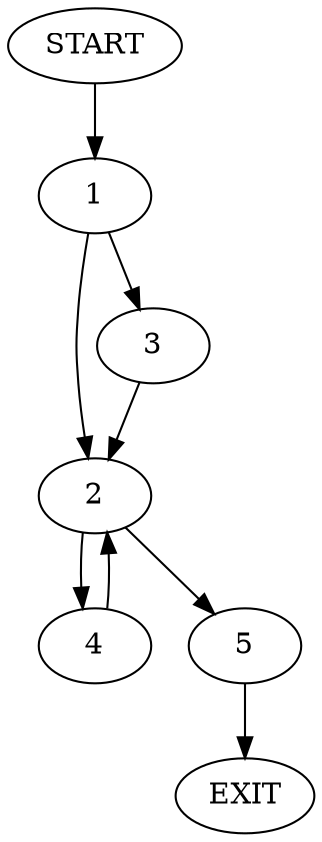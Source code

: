 digraph {
0 [label="START"];
1;
2;
3;
4;
5;
6 [label="EXIT"];
0 -> 1;
1 -> 2;
1 -> 3;
3 -> 2;
2 -> 4;
2 -> 5;
4 -> 2;
5 -> 6;
}